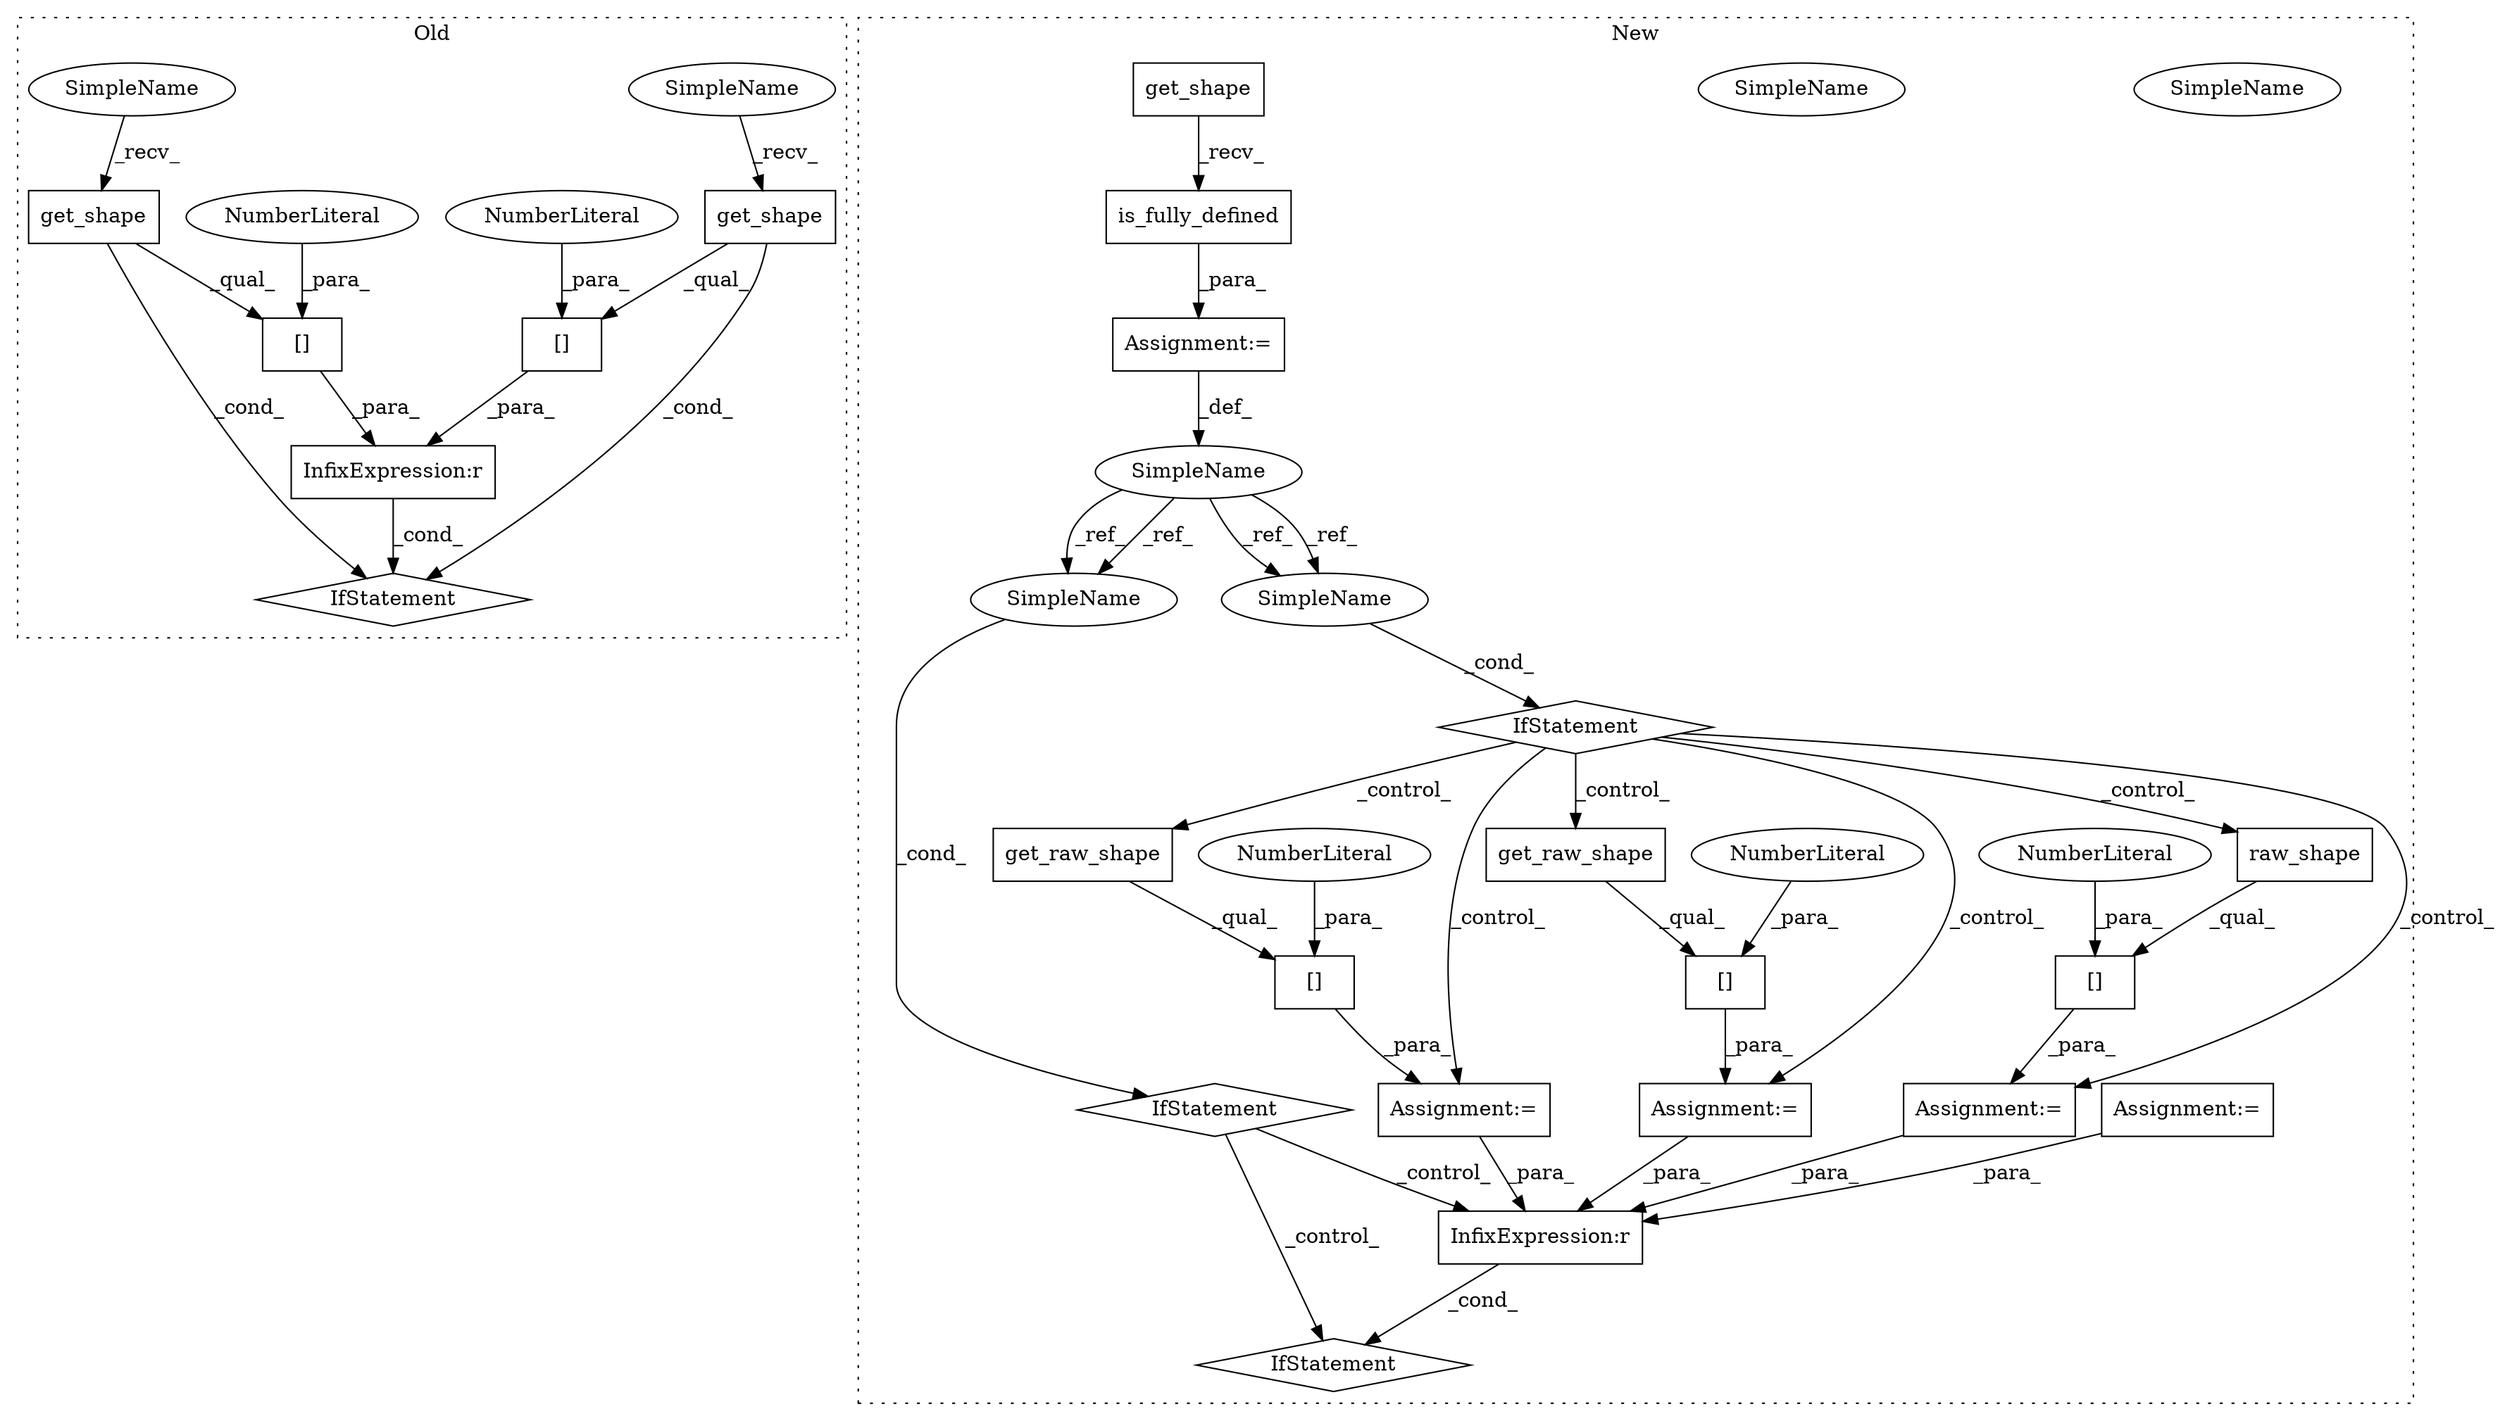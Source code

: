digraph G {
subgraph cluster0 {
1 [label="get_shape" a="32" s="1699" l="11" shape="box"];
11 [label="[]" a="2" s="1694,1712" l="17,1" shape="box"];
17 [label="NumberLiteral" a="34" s="1711" l="1" shape="ellipse"];
27 [label="InfixExpression:r" a="27" s="1690" l="4" shape="box"];
28 [label="[]" a="2" s="1671,1689" l="17,1" shape="box"];
29 [label="NumberLiteral" a="34" s="1688" l="1" shape="ellipse"];
30 [label="get_shape" a="32" s="1676" l="11" shape="box"];
31 [label="IfStatement" a="25" s="1667,1713" l="4,2" shape="diamond"];
34 [label="SimpleName" a="42" s="1671" l="4" shape="ellipse"];
35 [label="SimpleName" a="42" s="1694" l="4" shape="ellipse"];
label = "Old";
style="dotted";
}
subgraph cluster1 {
2 [label="raw_shape" a="32" s="1595,1611" l="10,1" shape="box"];
3 [label="SimpleName" a="42" s="1402" l="14" shape="ellipse"];
4 [label="InfixExpression:r" a="27" s="1667" l="4" shape="box"];
5 [label="get_raw_shape" a="32" s="1504" l="15" shape="box"];
6 [label="IfStatement" a="25" s="1460,1478" l="4,2" shape="diamond"];
7 [label="get_raw_shape" a="32" s="1546" l="15" shape="box"];
8 [label="IfStatement" a="25" s="1655,1679" l="4,2" shape="diamond"];
9 [label="[]" a="2" s="1595,1614" l="18,1" shape="box"];
10 [label="IfStatement" a="25" s="1627,1645" l="4,2" shape="diamond"];
12 [label="[]" a="2" s="1497,1521" l="23,1" shape="box"];
13 [label="NumberLiteral" a="34" s="1520" l="1" shape="ellipse"];
14 [label="[]" a="2" s="1539,1563" l="23,1" shape="box"];
15 [label="NumberLiteral" a="34" s="1562" l="1" shape="ellipse"];
16 [label="NumberLiteral" a="34" s="1613" l="1" shape="ellipse"];
18 [label="SimpleName" a="42" s="1631" l="14" shape="ellipse"];
19 [label="SimpleName" a="42" s="1464" l="14" shape="ellipse"];
20 [label="get_shape" a="32" s="1424" l="11" shape="box"];
21 [label="is_fully_defined" a="32" s="1436" l="18" shape="box"];
22 [label="Assignment:=" a="7" s="1416" l="1" shape="box"];
23 [label="Assignment:=" a="7" s="1131" l="8" shape="box"];
24 [label="Assignment:=" a="7" s="1538" l="1" shape="box"];
25 [label="Assignment:=" a="7" s="1594" l="1" shape="box"];
26 [label="Assignment:=" a="7" s="1496" l="1" shape="box"];
32 [label="SimpleName" a="42" s="1631" l="14" shape="ellipse"];
33 [label="SimpleName" a="42" s="1464" l="14" shape="ellipse"];
label = "New";
style="dotted";
}
1 -> 11 [label="_qual_"];
1 -> 31 [label="_cond_"];
2 -> 9 [label="_qual_"];
3 -> 32 [label="_ref_"];
3 -> 33 [label="_ref_"];
3 -> 33 [label="_ref_"];
3 -> 32 [label="_ref_"];
4 -> 8 [label="_cond_"];
5 -> 12 [label="_qual_"];
6 -> 24 [label="_control_"];
6 -> 7 [label="_control_"];
6 -> 26 [label="_control_"];
6 -> 2 [label="_control_"];
6 -> 25 [label="_control_"];
6 -> 5 [label="_control_"];
7 -> 14 [label="_qual_"];
9 -> 25 [label="_para_"];
10 -> 4 [label="_control_"];
10 -> 8 [label="_control_"];
11 -> 27 [label="_para_"];
12 -> 26 [label="_para_"];
13 -> 12 [label="_para_"];
14 -> 24 [label="_para_"];
15 -> 14 [label="_para_"];
16 -> 9 [label="_para_"];
17 -> 11 [label="_para_"];
20 -> 21 [label="_recv_"];
21 -> 22 [label="_para_"];
22 -> 3 [label="_def_"];
23 -> 4 [label="_para_"];
24 -> 4 [label="_para_"];
25 -> 4 [label="_para_"];
26 -> 4 [label="_para_"];
27 -> 31 [label="_cond_"];
28 -> 27 [label="_para_"];
29 -> 28 [label="_para_"];
30 -> 31 [label="_cond_"];
30 -> 28 [label="_qual_"];
32 -> 10 [label="_cond_"];
33 -> 6 [label="_cond_"];
34 -> 30 [label="_recv_"];
35 -> 1 [label="_recv_"];
}
